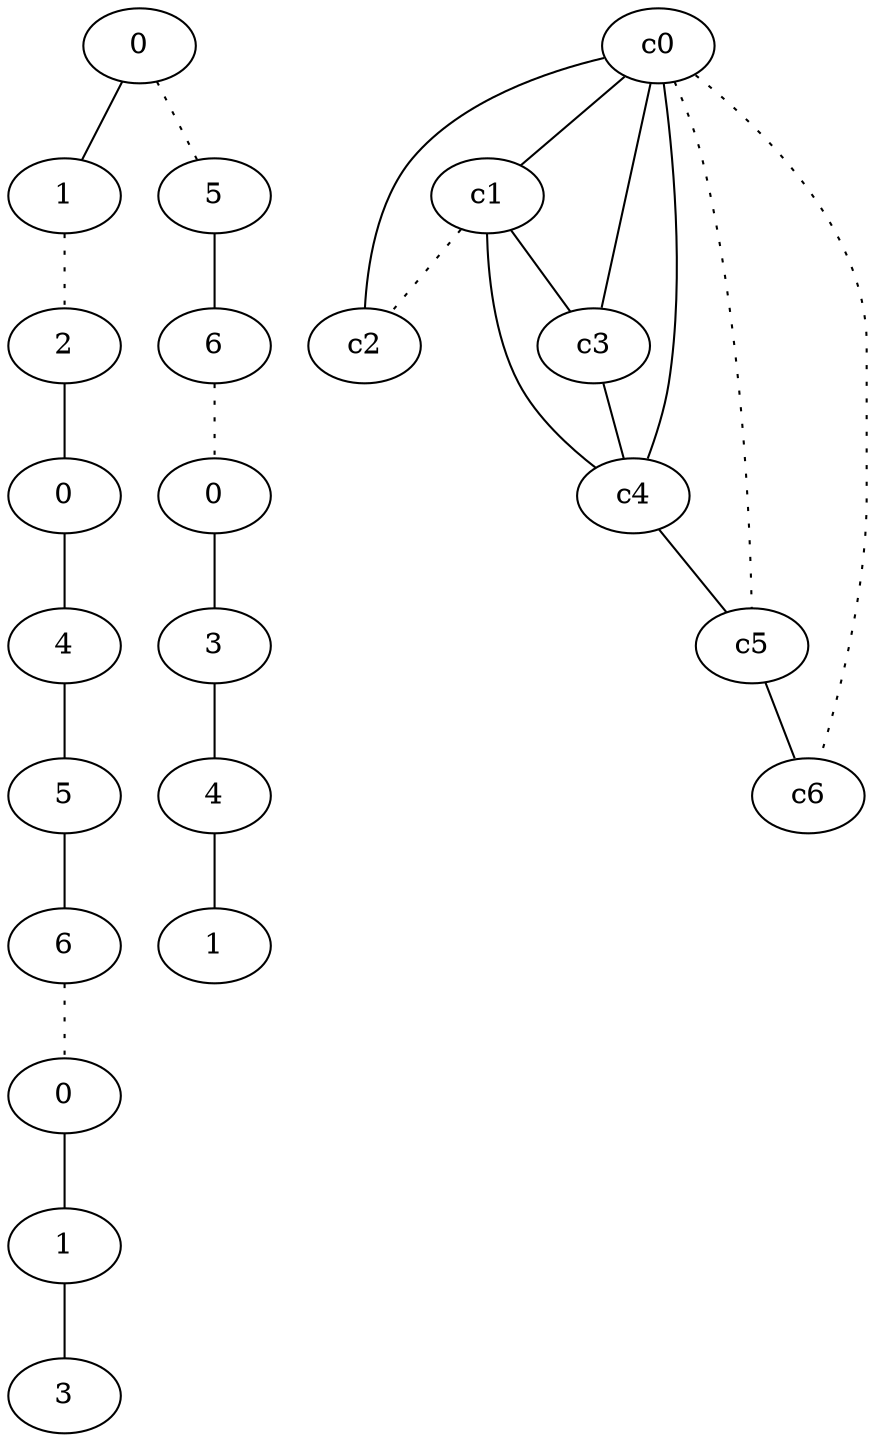 graph {
a0[label=0];
a1[label=1];
a2[label=2];
a3[label=0];
a4[label=4];
a5[label=5];
a6[label=6];
a7[label=0];
a8[label=1];
a9[label=3];
a10[label=5];
a11[label=6];
a12[label=0];
a13[label=3];
a14[label=4];
a15[label=1];
a0 -- a1;
a0 -- a10 [style=dotted];
a1 -- a2 [style=dotted];
a2 -- a3;
a3 -- a4;
a4 -- a5;
a5 -- a6;
a6 -- a7 [style=dotted];
a7 -- a8;
a8 -- a9;
a10 -- a11;
a11 -- a12 [style=dotted];
a12 -- a13;
a13 -- a14;
a14 -- a15;
c0 -- c1;
c0 -- c2;
c0 -- c3;
c0 -- c4;
c0 -- c5 [style=dotted];
c0 -- c6 [style=dotted];
c1 -- c2 [style=dotted];
c1 -- c3;
c1 -- c4;
c3 -- c4;
c4 -- c5;
c5 -- c6;
}
